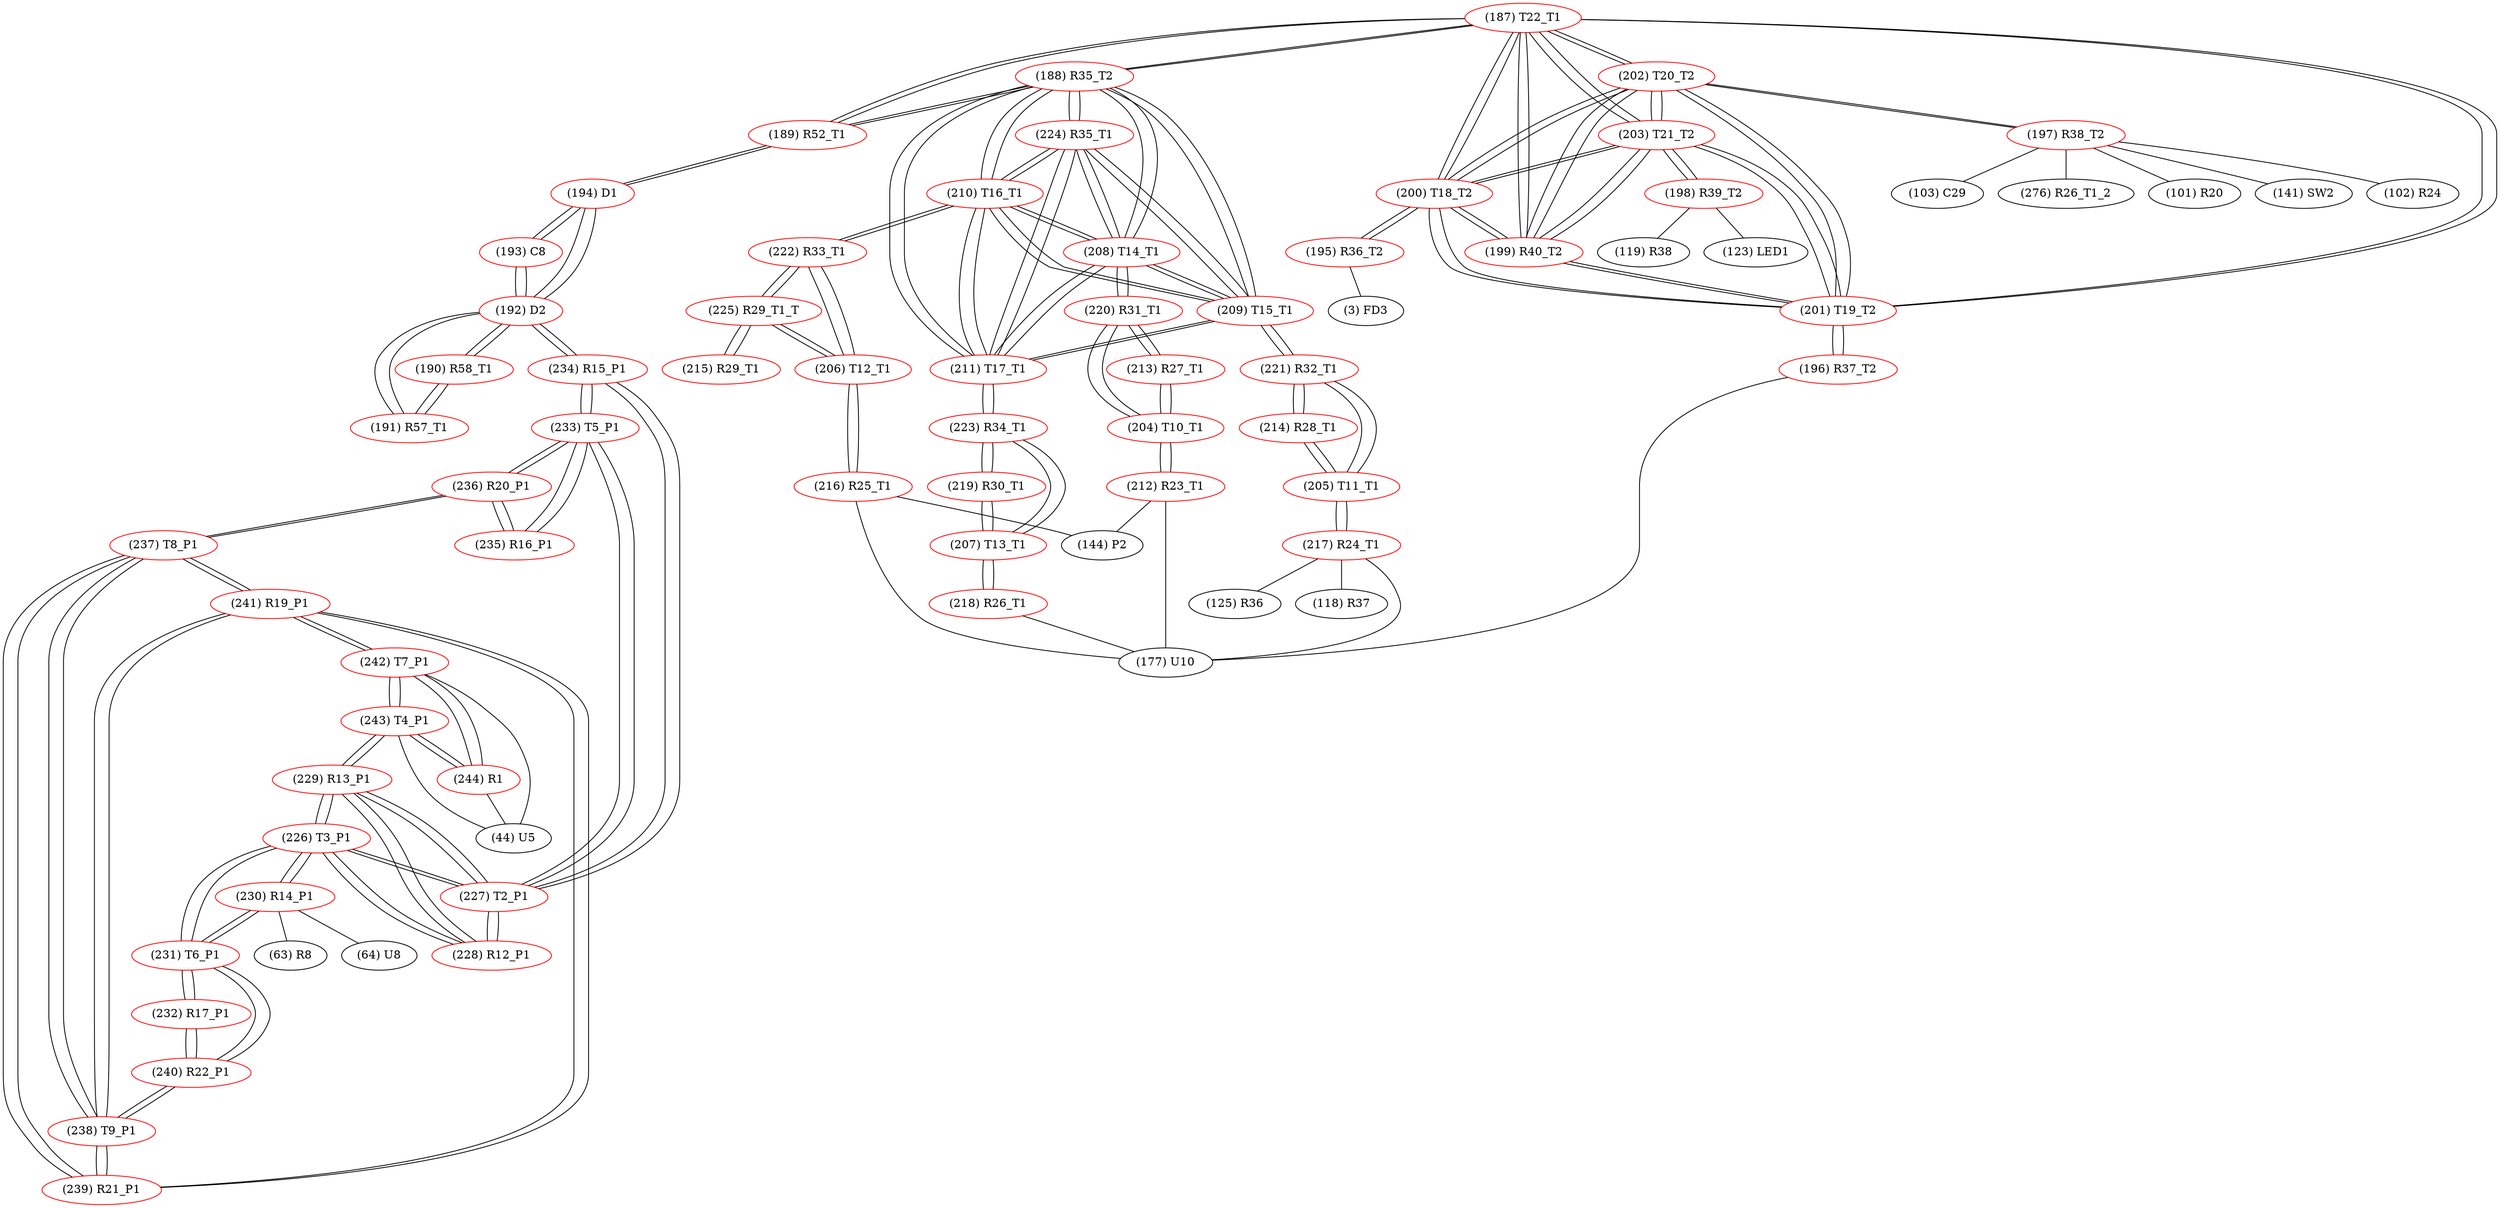 graph {
	187 [label="(187) T22_T1" color=red]
	188 [label="(188) R35_T2"]
	189 [label="(189) R52_T1"]
	202 [label="(202) T20_T2"]
	203 [label="(203) T21_T2"]
	201 [label="(201) T19_T2"]
	199 [label="(199) R40_T2"]
	200 [label="(200) T18_T2"]
	188 [label="(188) R35_T2" color=red]
	189 [label="(189) R52_T1"]
	187 [label="(187) T22_T1"]
	208 [label="(208) T14_T1"]
	209 [label="(209) T15_T1"]
	211 [label="(211) T17_T1"]
	210 [label="(210) T16_T1"]
	224 [label="(224) R35_T1"]
	189 [label="(189) R52_T1" color=red]
	194 [label="(194) D1"]
	188 [label="(188) R35_T2"]
	187 [label="(187) T22_T1"]
	190 [label="(190) R58_T1" color=red]
	191 [label="(191) R57_T1"]
	192 [label="(192) D2"]
	191 [label="(191) R57_T1" color=red]
	192 [label="(192) D2"]
	190 [label="(190) R58_T1"]
	192 [label="(192) D2" color=red]
	194 [label="(194) D1"]
	193 [label="(193) C8"]
	191 [label="(191) R57_T1"]
	190 [label="(190) R58_T1"]
	234 [label="(234) R15_P1"]
	193 [label="(193) C8" color=red]
	194 [label="(194) D1"]
	192 [label="(192) D2"]
	194 [label="(194) D1" color=red]
	192 [label="(192) D2"]
	193 [label="(193) C8"]
	189 [label="(189) R52_T1"]
	195 [label="(195) R36_T2" color=red]
	3 [label="(3) FD3"]
	200 [label="(200) T18_T2"]
	196 [label="(196) R37_T2" color=red]
	177 [label="(177) U10"]
	201 [label="(201) T19_T2"]
	197 [label="(197) R38_T2" color=red]
	101 [label="(101) R20"]
	141 [label="(141) SW2"]
	102 [label="(102) R24"]
	103 [label="(103) C29"]
	276 [label="(276) R26_T1_2"]
	202 [label="(202) T20_T2"]
	198 [label="(198) R39_T2" color=red]
	123 [label="(123) LED1"]
	119 [label="(119) R38"]
	203 [label="(203) T21_T2"]
	199 [label="(199) R40_T2" color=red]
	202 [label="(202) T20_T2"]
	203 [label="(203) T21_T2"]
	201 [label="(201) T19_T2"]
	187 [label="(187) T22_T1"]
	200 [label="(200) T18_T2"]
	200 [label="(200) T18_T2" color=red]
	202 [label="(202) T20_T2"]
	203 [label="(203) T21_T2"]
	201 [label="(201) T19_T2"]
	199 [label="(199) R40_T2"]
	187 [label="(187) T22_T1"]
	195 [label="(195) R36_T2"]
	201 [label="(201) T19_T2" color=red]
	202 [label="(202) T20_T2"]
	203 [label="(203) T21_T2"]
	199 [label="(199) R40_T2"]
	187 [label="(187) T22_T1"]
	200 [label="(200) T18_T2"]
	196 [label="(196) R37_T2"]
	202 [label="(202) T20_T2" color=red]
	203 [label="(203) T21_T2"]
	201 [label="(201) T19_T2"]
	199 [label="(199) R40_T2"]
	187 [label="(187) T22_T1"]
	200 [label="(200) T18_T2"]
	197 [label="(197) R38_T2"]
	203 [label="(203) T21_T2" color=red]
	202 [label="(202) T20_T2"]
	201 [label="(201) T19_T2"]
	199 [label="(199) R40_T2"]
	187 [label="(187) T22_T1"]
	200 [label="(200) T18_T2"]
	198 [label="(198) R39_T2"]
	204 [label="(204) T10_T1" color=red]
	212 [label="(212) R23_T1"]
	220 [label="(220) R31_T1"]
	213 [label="(213) R27_T1"]
	205 [label="(205) T11_T1" color=red]
	217 [label="(217) R24_T1"]
	221 [label="(221) R32_T1"]
	214 [label="(214) R28_T1"]
	206 [label="(206) T12_T1" color=red]
	222 [label="(222) R33_T1"]
	225 [label="(225) R29_T1_T"]
	216 [label="(216) R25_T1"]
	207 [label="(207) T13_T1" color=red]
	223 [label="(223) R34_T1"]
	219 [label="(219) R30_T1"]
	218 [label="(218) R26_T1"]
	208 [label="(208) T14_T1" color=red]
	209 [label="(209) T15_T1"]
	211 [label="(211) T17_T1"]
	210 [label="(210) T16_T1"]
	224 [label="(224) R35_T1"]
	188 [label="(188) R35_T2"]
	220 [label="(220) R31_T1"]
	209 [label="(209) T15_T1" color=red]
	208 [label="(208) T14_T1"]
	211 [label="(211) T17_T1"]
	210 [label="(210) T16_T1"]
	224 [label="(224) R35_T1"]
	188 [label="(188) R35_T2"]
	221 [label="(221) R32_T1"]
	210 [label="(210) T16_T1" color=red]
	208 [label="(208) T14_T1"]
	209 [label="(209) T15_T1"]
	211 [label="(211) T17_T1"]
	224 [label="(224) R35_T1"]
	188 [label="(188) R35_T2"]
	222 [label="(222) R33_T1"]
	211 [label="(211) T17_T1" color=red]
	208 [label="(208) T14_T1"]
	209 [label="(209) T15_T1"]
	210 [label="(210) T16_T1"]
	224 [label="(224) R35_T1"]
	188 [label="(188) R35_T2"]
	223 [label="(223) R34_T1"]
	212 [label="(212) R23_T1" color=red]
	177 [label="(177) U10"]
	144 [label="(144) P2"]
	204 [label="(204) T10_T1"]
	213 [label="(213) R27_T1" color=red]
	220 [label="(220) R31_T1"]
	204 [label="(204) T10_T1"]
	214 [label="(214) R28_T1" color=red]
	221 [label="(221) R32_T1"]
	205 [label="(205) T11_T1"]
	215 [label="(215) R29_T1" color=red]
	225 [label="(225) R29_T1_T"]
	216 [label="(216) R25_T1" color=red]
	177 [label="(177) U10"]
	144 [label="(144) P2"]
	206 [label="(206) T12_T1"]
	217 [label="(217) R24_T1" color=red]
	125 [label="(125) R36"]
	177 [label="(177) U10"]
	118 [label="(118) R37"]
	205 [label="(205) T11_T1"]
	218 [label="(218) R26_T1" color=red]
	177 [label="(177) U10"]
	207 [label="(207) T13_T1"]
	219 [label="(219) R30_T1" color=red]
	207 [label="(207) T13_T1"]
	223 [label="(223) R34_T1"]
	220 [label="(220) R31_T1" color=red]
	213 [label="(213) R27_T1"]
	204 [label="(204) T10_T1"]
	208 [label="(208) T14_T1"]
	221 [label="(221) R32_T1" color=red]
	209 [label="(209) T15_T1"]
	205 [label="(205) T11_T1"]
	214 [label="(214) R28_T1"]
	222 [label="(222) R33_T1" color=red]
	210 [label="(210) T16_T1"]
	225 [label="(225) R29_T1_T"]
	206 [label="(206) T12_T1"]
	223 [label="(223) R34_T1" color=red]
	211 [label="(211) T17_T1"]
	207 [label="(207) T13_T1"]
	219 [label="(219) R30_T1"]
	224 [label="(224) R35_T1" color=red]
	208 [label="(208) T14_T1"]
	209 [label="(209) T15_T1"]
	211 [label="(211) T17_T1"]
	210 [label="(210) T16_T1"]
	188 [label="(188) R35_T2"]
	225 [label="(225) R29_T1_T" color=red]
	222 [label="(222) R33_T1"]
	206 [label="(206) T12_T1"]
	215 [label="(215) R29_T1"]
	226 [label="(226) T3_P1" color=red]
	230 [label="(230) R14_P1"]
	231 [label="(231) T6_P1"]
	229 [label="(229) R13_P1"]
	228 [label="(228) R12_P1"]
	227 [label="(227) T2_P1"]
	227 [label="(227) T2_P1" color=red]
	229 [label="(229) R13_P1"]
	226 [label="(226) T3_P1"]
	228 [label="(228) R12_P1"]
	233 [label="(233) T5_P1"]
	234 [label="(234) R15_P1"]
	228 [label="(228) R12_P1" color=red]
	229 [label="(229) R13_P1"]
	226 [label="(226) T3_P1"]
	227 [label="(227) T2_P1"]
	229 [label="(229) R13_P1" color=red]
	243 [label="(243) T4_P1"]
	226 [label="(226) T3_P1"]
	228 [label="(228) R12_P1"]
	227 [label="(227) T2_P1"]
	230 [label="(230) R14_P1" color=red]
	63 [label="(63) R8"]
	64 [label="(64) U8"]
	226 [label="(226) T3_P1"]
	231 [label="(231) T6_P1"]
	231 [label="(231) T6_P1" color=red]
	230 [label="(230) R14_P1"]
	226 [label="(226) T3_P1"]
	240 [label="(240) R22_P1"]
	232 [label="(232) R17_P1"]
	232 [label="(232) R17_P1" color=red]
	240 [label="(240) R22_P1"]
	231 [label="(231) T6_P1"]
	233 [label="(233) T5_P1" color=red]
	227 [label="(227) T2_P1"]
	234 [label="(234) R15_P1"]
	235 [label="(235) R16_P1"]
	236 [label="(236) R20_P1"]
	234 [label="(234) R15_P1" color=red]
	192 [label="(192) D2"]
	227 [label="(227) T2_P1"]
	233 [label="(233) T5_P1"]
	235 [label="(235) R16_P1" color=red]
	233 [label="(233) T5_P1"]
	236 [label="(236) R20_P1"]
	236 [label="(236) R20_P1" color=red]
	237 [label="(237) T8_P1"]
	235 [label="(235) R16_P1"]
	233 [label="(233) T5_P1"]
	237 [label="(237) T8_P1" color=red]
	238 [label="(238) T9_P1"]
	239 [label="(239) R21_P1"]
	241 [label="(241) R19_P1"]
	236 [label="(236) R20_P1"]
	238 [label="(238) T9_P1" color=red]
	240 [label="(240) R22_P1"]
	239 [label="(239) R21_P1"]
	237 [label="(237) T8_P1"]
	241 [label="(241) R19_P1"]
	239 [label="(239) R21_P1" color=red]
	238 [label="(238) T9_P1"]
	237 [label="(237) T8_P1"]
	241 [label="(241) R19_P1"]
	240 [label="(240) R22_P1" color=red]
	238 [label="(238) T9_P1"]
	231 [label="(231) T6_P1"]
	232 [label="(232) R17_P1"]
	241 [label="(241) R19_P1" color=red]
	238 [label="(238) T9_P1"]
	239 [label="(239) R21_P1"]
	237 [label="(237) T8_P1"]
	242 [label="(242) T7_P1"]
	242 [label="(242) T7_P1" color=red]
	244 [label="(244) R1"]
	243 [label="(243) T4_P1"]
	44 [label="(44) U5"]
	241 [label="(241) R19_P1"]
	243 [label="(243) T4_P1" color=red]
	229 [label="(229) R13_P1"]
	244 [label="(244) R1"]
	242 [label="(242) T7_P1"]
	44 [label="(44) U5"]
	244 [label="(244) R1" color=red]
	243 [label="(243) T4_P1"]
	242 [label="(242) T7_P1"]
	44 [label="(44) U5"]
	187 -- 188
	187 -- 189
	187 -- 202
	187 -- 203
	187 -- 201
	187 -- 199
	187 -- 200
	188 -- 189
	188 -- 187
	188 -- 208
	188 -- 209
	188 -- 211
	188 -- 210
	188 -- 224
	189 -- 194
	189 -- 188
	189 -- 187
	190 -- 191
	190 -- 192
	191 -- 192
	191 -- 190
	192 -- 194
	192 -- 193
	192 -- 191
	192 -- 190
	192 -- 234
	193 -- 194
	193 -- 192
	194 -- 192
	194 -- 193
	194 -- 189
	195 -- 3
	195 -- 200
	196 -- 177
	196 -- 201
	197 -- 101
	197 -- 141
	197 -- 102
	197 -- 103
	197 -- 276
	197 -- 202
	198 -- 123
	198 -- 119
	198 -- 203
	199 -- 202
	199 -- 203
	199 -- 201
	199 -- 187
	199 -- 200
	200 -- 202
	200 -- 203
	200 -- 201
	200 -- 199
	200 -- 187
	200 -- 195
	201 -- 202
	201 -- 203
	201 -- 199
	201 -- 187
	201 -- 200
	201 -- 196
	202 -- 203
	202 -- 201
	202 -- 199
	202 -- 187
	202 -- 200
	202 -- 197
	203 -- 202
	203 -- 201
	203 -- 199
	203 -- 187
	203 -- 200
	203 -- 198
	204 -- 212
	204 -- 220
	204 -- 213
	205 -- 217
	205 -- 221
	205 -- 214
	206 -- 222
	206 -- 225
	206 -- 216
	207 -- 223
	207 -- 219
	207 -- 218
	208 -- 209
	208 -- 211
	208 -- 210
	208 -- 224
	208 -- 188
	208 -- 220
	209 -- 208
	209 -- 211
	209 -- 210
	209 -- 224
	209 -- 188
	209 -- 221
	210 -- 208
	210 -- 209
	210 -- 211
	210 -- 224
	210 -- 188
	210 -- 222
	211 -- 208
	211 -- 209
	211 -- 210
	211 -- 224
	211 -- 188
	211 -- 223
	212 -- 177
	212 -- 144
	212 -- 204
	213 -- 220
	213 -- 204
	214 -- 221
	214 -- 205
	215 -- 225
	216 -- 177
	216 -- 144
	216 -- 206
	217 -- 125
	217 -- 177
	217 -- 118
	217 -- 205
	218 -- 177
	218 -- 207
	219 -- 207
	219 -- 223
	220 -- 213
	220 -- 204
	220 -- 208
	221 -- 209
	221 -- 205
	221 -- 214
	222 -- 210
	222 -- 225
	222 -- 206
	223 -- 211
	223 -- 207
	223 -- 219
	224 -- 208
	224 -- 209
	224 -- 211
	224 -- 210
	224 -- 188
	225 -- 222
	225 -- 206
	225 -- 215
	226 -- 230
	226 -- 231
	226 -- 229
	226 -- 228
	226 -- 227
	227 -- 229
	227 -- 226
	227 -- 228
	227 -- 233
	227 -- 234
	228 -- 229
	228 -- 226
	228 -- 227
	229 -- 243
	229 -- 226
	229 -- 228
	229 -- 227
	230 -- 63
	230 -- 64
	230 -- 226
	230 -- 231
	231 -- 230
	231 -- 226
	231 -- 240
	231 -- 232
	232 -- 240
	232 -- 231
	233 -- 227
	233 -- 234
	233 -- 235
	233 -- 236
	234 -- 192
	234 -- 227
	234 -- 233
	235 -- 233
	235 -- 236
	236 -- 237
	236 -- 235
	236 -- 233
	237 -- 238
	237 -- 239
	237 -- 241
	237 -- 236
	238 -- 240
	238 -- 239
	238 -- 237
	238 -- 241
	239 -- 238
	239 -- 237
	239 -- 241
	240 -- 238
	240 -- 231
	240 -- 232
	241 -- 238
	241 -- 239
	241 -- 237
	241 -- 242
	242 -- 244
	242 -- 243
	242 -- 44
	242 -- 241
	243 -- 229
	243 -- 244
	243 -- 242
	243 -- 44
	244 -- 243
	244 -- 242
	244 -- 44
}